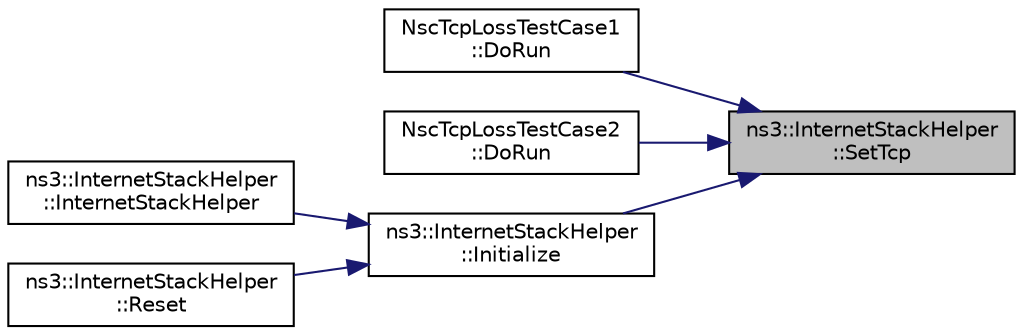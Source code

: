 digraph "ns3::InternetStackHelper::SetTcp"
{
 // LATEX_PDF_SIZE
  edge [fontname="Helvetica",fontsize="10",labelfontname="Helvetica",labelfontsize="10"];
  node [fontname="Helvetica",fontsize="10",shape=record];
  rankdir="RL";
  Node1 [label="ns3::InternetStackHelper\l::SetTcp",height=0.2,width=0.4,color="black", fillcolor="grey75", style="filled", fontcolor="black",tooltip="set the Tcp stack which will not need any other parameter."];
  Node1 -> Node2 [dir="back",color="midnightblue",fontsize="10",style="solid",fontname="Helvetica"];
  Node2 [label="NscTcpLossTestCase1\l::DoRun",height=0.2,width=0.4,color="black", fillcolor="white", style="filled",URL="$class_nsc_tcp_loss_test_case1.html#ab2e9a06924e6dffa3f335d64c54e2a0e",tooltip="Implementation to actually run this TestCase."];
  Node1 -> Node3 [dir="back",color="midnightblue",fontsize="10",style="solid",fontname="Helvetica"];
  Node3 [label="NscTcpLossTestCase2\l::DoRun",height=0.2,width=0.4,color="black", fillcolor="white", style="filled",URL="$class_nsc_tcp_loss_test_case2.html#ad364f063ed7754e73344898da12a442f",tooltip="Implementation to actually run this TestCase."];
  Node1 -> Node4 [dir="back",color="midnightblue",fontsize="10",style="solid",fontname="Helvetica"];
  Node4 [label="ns3::InternetStackHelper\l::Initialize",height=0.2,width=0.4,color="black", fillcolor="white", style="filled",URL="$classns3_1_1_internet_stack_helper.html#a51479cdc84af52b048ce586785643856",tooltip="Initialize the helper to its default values."];
  Node4 -> Node5 [dir="back",color="midnightblue",fontsize="10",style="solid",fontname="Helvetica"];
  Node5 [label="ns3::InternetStackHelper\l::InternetStackHelper",height=0.2,width=0.4,color="black", fillcolor="white", style="filled",URL="$classns3_1_1_internet_stack_helper.html#aabbcc90f3210ac2a636ba6bb814044a6",tooltip="Create a new InternetStackHelper which uses a mix of static routing and global routing by default."];
  Node4 -> Node6 [dir="back",color="midnightblue",fontsize="10",style="solid",fontname="Helvetica"];
  Node6 [label="ns3::InternetStackHelper\l::Reset",height=0.2,width=0.4,color="black", fillcolor="white", style="filled",URL="$classns3_1_1_internet_stack_helper.html#a2c9c2074c78e3914eb4760fb1e222d49",tooltip="Return helper internal state to that of a newly constructed one."];
}
